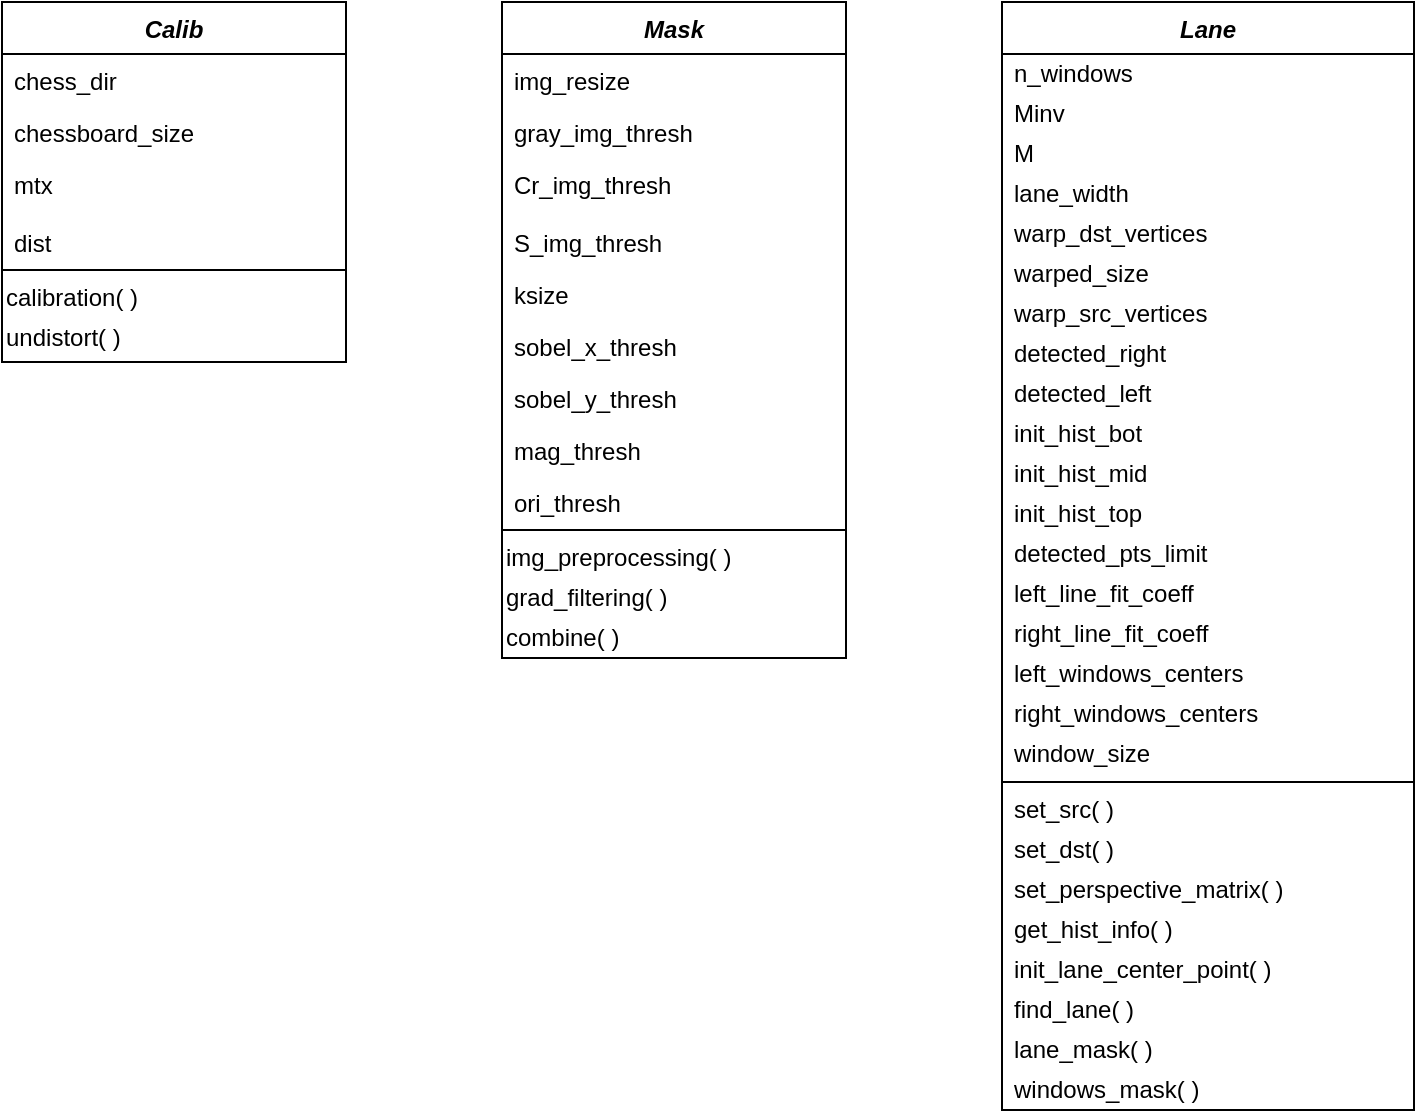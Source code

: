 <mxfile version="13.0.3" type="device"><diagram id="C5RBs43oDa-KdzZeNtuy" name="Page-1"><mxGraphModel dx="1022" dy="590" grid="1" gridSize="10" guides="1" tooltips="1" connect="1" arrows="1" fold="1" page="1" pageScale="1" pageWidth="827" pageHeight="1169" math="0" shadow="0"><root><mxCell id="WIyWlLk6GJQsqaUBKTNV-0"/><mxCell id="WIyWlLk6GJQsqaUBKTNV-1" parent="WIyWlLk6GJQsqaUBKTNV-0"/><mxCell id="UNVaQtusekrannCIzN_a-10" value="Lane" style="swimlane;fontStyle=3;align=center;verticalAlign=top;childLayout=stackLayout;horizontal=1;startSize=26;horizontalStack=0;resizeParent=1;resizeLast=0;collapsible=1;marginBottom=0;rounded=0;shadow=0;strokeWidth=1;fontSize=12;" parent="WIyWlLk6GJQsqaUBKTNV-1" vertex="1"><mxGeometry x="550" y="50" width="206" height="554" as="geometry"><mxRectangle x="230" y="140" width="160" height="26" as="alternateBounds"/></mxGeometry></mxCell><mxCell id="UNVaQtusekrannCIzN_a-62" value="n_windows" style="text;html=1;align=left;verticalAlign=middle;resizable=0;points=[];autosize=1;spacingRight=4;spacingLeft=4;" parent="UNVaQtusekrannCIzN_a-10" vertex="1"><mxGeometry y="26" width="206" height="20" as="geometry"/></mxCell><mxCell id="UNVaQtusekrannCIzN_a-61" value="Minv" style="text;html=1;align=left;verticalAlign=middle;resizable=0;points=[];autosize=1;spacingRight=4;spacingLeft=4;" parent="UNVaQtusekrannCIzN_a-10" vertex="1"><mxGeometry y="46" width="206" height="20" as="geometry"/></mxCell><mxCell id="UNVaQtusekrannCIzN_a-60" value="M" style="text;html=1;align=left;verticalAlign=middle;resizable=0;points=[];autosize=1;spacingRight=4;spacingLeft=4;" parent="UNVaQtusekrannCIzN_a-10" vertex="1"><mxGeometry y="66" width="206" height="20" as="geometry"/></mxCell><mxCell id="UNVaQtusekrannCIzN_a-59" value="lane_width" style="text;html=1;align=left;verticalAlign=middle;resizable=0;points=[];autosize=1;spacingRight=4;spacingLeft=4;" parent="UNVaQtusekrannCIzN_a-10" vertex="1"><mxGeometry y="86" width="206" height="20" as="geometry"/></mxCell><mxCell id="UNVaQtusekrannCIzN_a-57" value="warp_dst_vertices" style="text;html=1;align=left;verticalAlign=middle;resizable=0;points=[];autosize=1;spacingRight=4;spacingLeft=4;" parent="UNVaQtusekrannCIzN_a-10" vertex="1"><mxGeometry y="106" width="206" height="20" as="geometry"/></mxCell><mxCell id="UNVaQtusekrannCIzN_a-58" value="warped_size" style="text;html=1;align=left;verticalAlign=middle;resizable=0;points=[];autosize=1;spacingRight=4;spacingLeft=4;" parent="UNVaQtusekrannCIzN_a-10" vertex="1"><mxGeometry y="126" width="206" height="20" as="geometry"/></mxCell><mxCell id="UNVaQtusekrannCIzN_a-56" value="warp_src_vertices" style="text;html=1;align=left;verticalAlign=middle;resizable=0;points=[];autosize=1;spacingRight=4;spacingLeft=4;" parent="UNVaQtusekrannCIzN_a-10" vertex="1"><mxGeometry y="146" width="206" height="20" as="geometry"/></mxCell><mxCell id="UNVaQtusekrannCIzN_a-55" value="detected_right" style="text;html=1;align=left;verticalAlign=middle;resizable=0;points=[];autosize=1;spacingRight=4;spacingLeft=4;" parent="UNVaQtusekrannCIzN_a-10" vertex="1"><mxGeometry y="166" width="206" height="20" as="geometry"/></mxCell><mxCell id="UNVaQtusekrannCIzN_a-54" value="detected_left" style="text;html=1;align=left;verticalAlign=middle;resizable=0;points=[];autosize=1;spacingRight=4;spacingLeft=4;" parent="UNVaQtusekrannCIzN_a-10" vertex="1"><mxGeometry y="186" width="206" height="20" as="geometry"/></mxCell><mxCell id="UNVaQtusekrannCIzN_a-53" value="init_hist_bot" style="text;html=1;align=left;verticalAlign=middle;resizable=0;points=[];autosize=1;spacingRight=4;spacingLeft=4;" parent="UNVaQtusekrannCIzN_a-10" vertex="1"><mxGeometry y="206" width="206" height="20" as="geometry"/></mxCell><mxCell id="UNVaQtusekrannCIzN_a-52" value="init_hist_mid" style="text;html=1;align=left;verticalAlign=middle;resizable=0;points=[];autosize=1;spacingRight=4;spacingLeft=4;" parent="UNVaQtusekrannCIzN_a-10" vertex="1"><mxGeometry y="226" width="206" height="20" as="geometry"/></mxCell><mxCell id="UNVaQtusekrannCIzN_a-51" value="init_hist_top" style="text;html=1;align=left;verticalAlign=middle;resizable=0;points=[];autosize=1;spacingRight=4;spacingLeft=4;" parent="UNVaQtusekrannCIzN_a-10" vertex="1"><mxGeometry y="246" width="206" height="20" as="geometry"/></mxCell><mxCell id="UNVaQtusekrannCIzN_a-46" value="detected_pts_limit" style="text;html=1;align=left;verticalAlign=middle;resizable=0;points=[];autosize=1;spacingRight=4;spacingLeft=4;" parent="UNVaQtusekrannCIzN_a-10" vertex="1"><mxGeometry y="266" width="206" height="20" as="geometry"/></mxCell><mxCell id="UNVaQtusekrannCIzN_a-47" value="left_line_fit_coeff" style="text;html=1;align=left;verticalAlign=middle;resizable=0;points=[];autosize=1;spacingRight=4;spacingLeft=4;" parent="UNVaQtusekrannCIzN_a-10" vertex="1"><mxGeometry y="286" width="206" height="20" as="geometry"/></mxCell><mxCell id="UNVaQtusekrannCIzN_a-48" value="right_line_fit_coeff" style="text;html=1;align=left;verticalAlign=middle;resizable=0;points=[];autosize=1;spacingRight=4;spacingLeft=4;" parent="UNVaQtusekrannCIzN_a-10" vertex="1"><mxGeometry y="306" width="206" height="20" as="geometry"/></mxCell><mxCell id="UNVaQtusekrannCIzN_a-49" value="left_windows_centers" style="text;html=1;align=left;verticalAlign=middle;resizable=0;points=[];autosize=1;spacingRight=4;spacingLeft=4;" parent="UNVaQtusekrannCIzN_a-10" vertex="1"><mxGeometry y="326" width="206" height="20" as="geometry"/></mxCell><mxCell id="UNVaQtusekrannCIzN_a-50" value="right_windows_centers" style="text;html=1;align=left;verticalAlign=middle;resizable=0;points=[];autosize=1;spacingRight=4;spacingLeft=4;" parent="UNVaQtusekrannCIzN_a-10" vertex="1"><mxGeometry y="346" width="206" height="20" as="geometry"/></mxCell><mxCell id="UNVaQtusekrannCIzN_a-45" value="window_size" style="text;html=1;align=left;verticalAlign=middle;resizable=0;points=[];autosize=1;spacingRight=4;spacingLeft=4;" parent="UNVaQtusekrannCIzN_a-10" vertex="1"><mxGeometry y="366" width="206" height="20" as="geometry"/></mxCell><mxCell id="UNVaQtusekrannCIzN_a-19" value="" style="line;html=1;strokeWidth=1;align=left;verticalAlign=middle;spacingTop=-1;spacingLeft=3;spacingRight=3;rotatable=0;labelPosition=right;points=[];portConstraint=eastwest;" parent="UNVaQtusekrannCIzN_a-10" vertex="1"><mxGeometry y="386" width="206" height="8" as="geometry"/></mxCell><mxCell id="UNVaQtusekrannCIzN_a-21" value="set_src( )" style="text;html=1;align=left;verticalAlign=middle;resizable=0;points=[];autosize=1;spacingLeft=4;spacingRight=4;" parent="UNVaQtusekrannCIzN_a-10" vertex="1"><mxGeometry y="394" width="206" height="20" as="geometry"/></mxCell><mxCell id="UNVaQtusekrannCIzN_a-63" value="set_dst( )" style="text;html=1;align=left;verticalAlign=middle;resizable=0;points=[];autosize=1;spacingRight=4;spacingLeft=4;" parent="UNVaQtusekrannCIzN_a-10" vertex="1"><mxGeometry y="414" width="206" height="20" as="geometry"/></mxCell><mxCell id="UNVaQtusekrannCIzN_a-64" value="set_perspective_matrix( )" style="text;html=1;align=left;verticalAlign=middle;resizable=0;points=[];autosize=1;spacingRight=4;spacingLeft=4;" parent="UNVaQtusekrannCIzN_a-10" vertex="1"><mxGeometry y="434" width="206" height="20" as="geometry"/></mxCell><mxCell id="UNVaQtusekrannCIzN_a-65" value="get_hist_info( )" style="text;html=1;align=left;verticalAlign=middle;resizable=0;points=[];autosize=1;spacingRight=4;spacingLeft=4;" parent="UNVaQtusekrannCIzN_a-10" vertex="1"><mxGeometry y="454" width="206" height="20" as="geometry"/></mxCell><mxCell id="UNVaQtusekrannCIzN_a-91" value="init_lane_center_point( )" style="text;html=1;align=left;verticalAlign=middle;resizable=0;points=[];autosize=1;spacingRight=4;spacingLeft=4;" parent="UNVaQtusekrannCIzN_a-10" vertex="1"><mxGeometry y="474" width="206" height="20" as="geometry"/></mxCell><mxCell id="UNVaQtusekrannCIzN_a-92" value="find_lane( )" style="text;html=1;align=left;verticalAlign=middle;resizable=0;points=[];autosize=1;spacingRight=4;spacingLeft=4;" parent="UNVaQtusekrannCIzN_a-10" vertex="1"><mxGeometry y="494" width="206" height="20" as="geometry"/></mxCell><mxCell id="UNVaQtusekrannCIzN_a-93" value="lane_mask( )" style="text;html=1;align=left;verticalAlign=middle;resizable=0;points=[];autosize=1;spacingRight=4;spacingLeft=4;" parent="UNVaQtusekrannCIzN_a-10" vertex="1"><mxGeometry y="514" width="206" height="20" as="geometry"/></mxCell><mxCell id="UNVaQtusekrannCIzN_a-94" value="windows_mask( )" style="text;html=1;align=left;verticalAlign=middle;resizable=0;points=[];autosize=1;spacingRight=4;spacingLeft=4;" parent="UNVaQtusekrannCIzN_a-10" vertex="1"><mxGeometry y="534" width="206" height="20" as="geometry"/></mxCell><mxCell id="zkfFHV4jXpPFQw0GAbJ--0" value="Mask" style="swimlane;fontStyle=3;align=center;verticalAlign=top;childLayout=stackLayout;horizontal=1;startSize=26;horizontalStack=0;resizeParent=1;resizeLast=0;collapsible=1;marginBottom=0;rounded=0;shadow=0;strokeWidth=1;" parent="WIyWlLk6GJQsqaUBKTNV-1" vertex="1"><mxGeometry x="300" y="50" width="172" height="328" as="geometry"><mxRectangle x="230" y="140" width="160" height="26" as="alternateBounds"/></mxGeometry></mxCell><mxCell id="zkfFHV4jXpPFQw0GAbJ--1" value="img_resize" style="text;align=left;verticalAlign=top;spacingLeft=4;spacingRight=4;overflow=hidden;rotatable=0;points=[[0,0.5],[1,0.5]];portConstraint=eastwest;" parent="zkfFHV4jXpPFQw0GAbJ--0" vertex="1"><mxGeometry y="26" width="172" height="26" as="geometry"/></mxCell><mxCell id="uufJO8m9xlug7hHhRRIk-0" value="gray_img_thresh" style="text;align=left;verticalAlign=top;spacingLeft=4;spacingRight=4;overflow=hidden;rotatable=0;points=[[0,0.5],[1,0.5]];portConstraint=eastwest;rounded=0;shadow=0;html=0;" parent="zkfFHV4jXpPFQw0GAbJ--0" vertex="1"><mxGeometry y="52" width="172" height="26" as="geometry"/></mxCell><mxCell id="zkfFHV4jXpPFQw0GAbJ--3" value="Cr_img_thresh" style="text;align=left;verticalAlign=top;spacingLeft=4;spacingRight=4;overflow=hidden;rotatable=0;points=[[0,0.5],[1,0.5]];portConstraint=eastwest;rounded=0;shadow=0;html=0;" parent="zkfFHV4jXpPFQw0GAbJ--0" vertex="1"><mxGeometry y="78" width="172" height="26" as="geometry"/></mxCell><mxCell id="zkfFHV4jXpPFQw0GAbJ--5" value="S_img_thresh" style="text;align=left;verticalAlign=bottom;spacingLeft=4;spacingRight=4;overflow=hidden;rotatable=0;points=[[0,0.5],[1,0.5]];portConstraint=eastwest;" parent="zkfFHV4jXpPFQw0GAbJ--0" vertex="1"><mxGeometry y="104" width="172" height="26" as="geometry"/></mxCell><mxCell id="UNVaQtusekrannCIzN_a-1" value="ksize" style="text;align=left;verticalAlign=bottom;spacingLeft=4;spacingRight=4;overflow=hidden;rotatable=0;points=[[0,0.5],[1,0.5]];portConstraint=eastwest;" parent="zkfFHV4jXpPFQw0GAbJ--0" vertex="1"><mxGeometry y="130" width="172" height="26" as="geometry"/></mxCell><mxCell id="UNVaQtusekrannCIzN_a-0" value="sobel_x_thresh" style="text;align=left;verticalAlign=bottom;spacingLeft=4;spacingRight=4;overflow=hidden;rotatable=0;points=[[0,0.5],[1,0.5]];portConstraint=eastwest;" parent="zkfFHV4jXpPFQw0GAbJ--0" vertex="1"><mxGeometry y="156" width="172" height="26" as="geometry"/></mxCell><mxCell id="UNVaQtusekrannCIzN_a-2" value="sobel_y_thresh" style="text;align=left;verticalAlign=bottom;spacingLeft=4;spacingRight=4;overflow=hidden;rotatable=0;points=[[0,0.5],[1,0.5]];portConstraint=eastwest;" parent="zkfFHV4jXpPFQw0GAbJ--0" vertex="1"><mxGeometry y="182" width="172" height="26" as="geometry"/></mxCell><mxCell id="UNVaQtusekrannCIzN_a-5" value="mag_thresh" style="text;align=left;verticalAlign=bottom;spacingLeft=4;spacingRight=4;overflow=hidden;rotatable=0;points=[[0,0.5],[1,0.5]];portConstraint=eastwest;" parent="zkfFHV4jXpPFQw0GAbJ--0" vertex="1"><mxGeometry y="208" width="172" height="26" as="geometry"/></mxCell><mxCell id="UNVaQtusekrannCIzN_a-6" value="ori_thresh" style="text;align=left;verticalAlign=bottom;spacingLeft=4;spacingRight=4;overflow=hidden;rotatable=0;points=[[0,0.5],[1,0.5]];portConstraint=eastwest;" parent="zkfFHV4jXpPFQw0GAbJ--0" vertex="1"><mxGeometry y="234" width="172" height="26" as="geometry"/></mxCell><mxCell id="zkfFHV4jXpPFQw0GAbJ--4" value="" style="line;html=1;strokeWidth=1;align=left;verticalAlign=middle;spacingTop=-1;spacingLeft=3;spacingRight=3;rotatable=0;labelPosition=right;points=[];portConstraint=eastwest;" parent="zkfFHV4jXpPFQw0GAbJ--0" vertex="1"><mxGeometry y="260" width="172" height="8" as="geometry"/></mxCell><mxCell id="UNVaQtusekrannCIzN_a-7" value="img_preprocessing( )" style="text;html=1;align=left;verticalAlign=middle;resizable=0;points=[];autosize=1;" parent="zkfFHV4jXpPFQw0GAbJ--0" vertex="1"><mxGeometry y="268" width="172" height="20" as="geometry"/></mxCell><mxCell id="UNVaQtusekrannCIzN_a-9" value="grad_filtering( )" style="text;html=1;align=left;verticalAlign=middle;resizable=0;points=[];autosize=1;" parent="zkfFHV4jXpPFQw0GAbJ--0" vertex="1"><mxGeometry y="288" width="172" height="20" as="geometry"/></mxCell><mxCell id="UNVaQtusekrannCIzN_a-8" value="combine( )" style="text;html=1;align=left;verticalAlign=middle;resizable=0;points=[];autosize=1;" parent="zkfFHV4jXpPFQw0GAbJ--0" vertex="1"><mxGeometry y="308" width="172" height="20" as="geometry"/></mxCell><mxCell id="EmU1dyTqRyHugw-ULYSe-1" value="Calib" style="swimlane;fontStyle=3;align=center;verticalAlign=top;childLayout=stackLayout;horizontal=1;startSize=26;horizontalStack=0;resizeParent=1;resizeLast=0;collapsible=1;marginBottom=0;rounded=0;shadow=0;strokeWidth=1;" vertex="1" parent="WIyWlLk6GJQsqaUBKTNV-1"><mxGeometry x="50" y="50" width="172" height="180" as="geometry"><mxRectangle x="230" y="140" width="160" height="26" as="alternateBounds"/></mxGeometry></mxCell><mxCell id="EmU1dyTqRyHugw-ULYSe-2" value="chess_dir" style="text;align=left;verticalAlign=top;spacingLeft=4;spacingRight=4;overflow=hidden;rotatable=0;points=[[0,0.5],[1,0.5]];portConstraint=eastwest;" vertex="1" parent="EmU1dyTqRyHugw-ULYSe-1"><mxGeometry y="26" width="172" height="26" as="geometry"/></mxCell><mxCell id="EmU1dyTqRyHugw-ULYSe-3" value="chessboard_size" style="text;align=left;verticalAlign=top;spacingLeft=4;spacingRight=4;overflow=hidden;rotatable=0;points=[[0,0.5],[1,0.5]];portConstraint=eastwest;rounded=0;shadow=0;html=0;" vertex="1" parent="EmU1dyTqRyHugw-ULYSe-1"><mxGeometry y="52" width="172" height="26" as="geometry"/></mxCell><mxCell id="EmU1dyTqRyHugw-ULYSe-4" value="mtx" style="text;align=left;verticalAlign=top;spacingLeft=4;spacingRight=4;overflow=hidden;rotatable=0;points=[[0,0.5],[1,0.5]];portConstraint=eastwest;rounded=0;shadow=0;html=0;" vertex="1" parent="EmU1dyTqRyHugw-ULYSe-1"><mxGeometry y="78" width="172" height="26" as="geometry"/></mxCell><mxCell id="EmU1dyTqRyHugw-ULYSe-5" value="dist" style="text;align=left;verticalAlign=bottom;spacingLeft=4;spacingRight=4;overflow=hidden;rotatable=0;points=[[0,0.5],[1,0.5]];portConstraint=eastwest;" vertex="1" parent="EmU1dyTqRyHugw-ULYSe-1"><mxGeometry y="104" width="172" height="26" as="geometry"/></mxCell><mxCell id="EmU1dyTqRyHugw-ULYSe-11" value="" style="line;html=1;strokeWidth=1;align=left;verticalAlign=middle;spacingTop=-1;spacingLeft=3;spacingRight=3;rotatable=0;labelPosition=right;points=[];portConstraint=eastwest;" vertex="1" parent="EmU1dyTqRyHugw-ULYSe-1"><mxGeometry y="130" width="172" height="8" as="geometry"/></mxCell><mxCell id="EmU1dyTqRyHugw-ULYSe-12" value="calibration( )" style="text;html=1;align=left;verticalAlign=middle;resizable=0;points=[];autosize=1;" vertex="1" parent="EmU1dyTqRyHugw-ULYSe-1"><mxGeometry y="138" width="172" height="20" as="geometry"/></mxCell><mxCell id="EmU1dyTqRyHugw-ULYSe-13" value="undistort( )" style="text;html=1;align=left;verticalAlign=middle;resizable=0;points=[];autosize=1;" vertex="1" parent="EmU1dyTqRyHugw-ULYSe-1"><mxGeometry y="158" width="172" height="20" as="geometry"/></mxCell></root></mxGraphModel></diagram></mxfile>